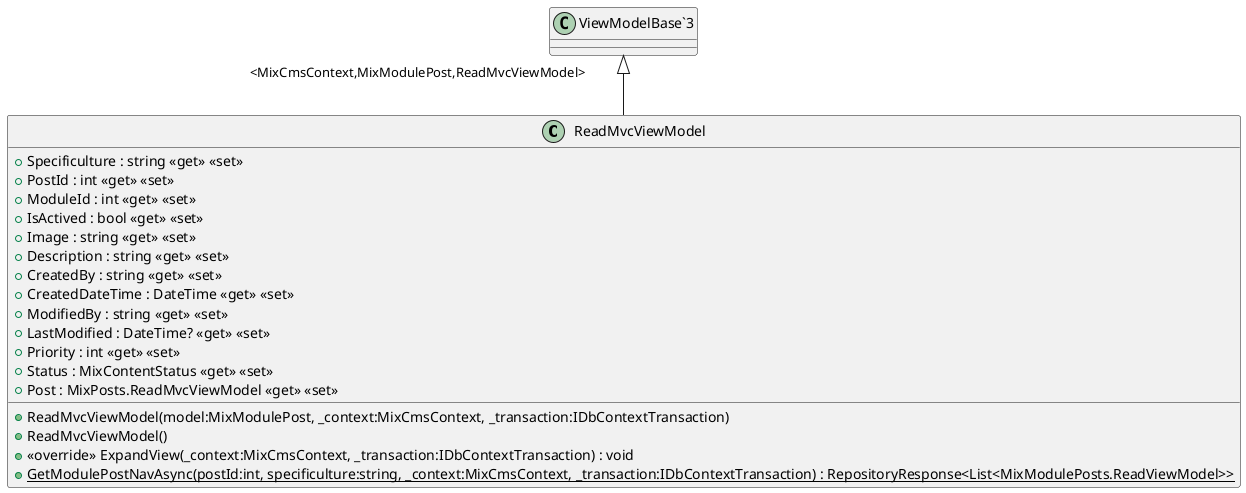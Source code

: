 @startuml
class ReadMvcViewModel {
    + ReadMvcViewModel(model:MixModulePost, _context:MixCmsContext, _transaction:IDbContextTransaction)
    + ReadMvcViewModel()
    + Specificulture : string <<get>> <<set>>
    + PostId : int <<get>> <<set>>
    + ModuleId : int <<get>> <<set>>
    + IsActived : bool <<get>> <<set>>
    + Image : string <<get>> <<set>>
    + Description : string <<get>> <<set>>
    + CreatedBy : string <<get>> <<set>>
    + CreatedDateTime : DateTime <<get>> <<set>>
    + ModifiedBy : string <<get>> <<set>>
    + LastModified : DateTime? <<get>> <<set>>
    + Priority : int <<get>> <<set>>
    + Status : MixContentStatus <<get>> <<set>>
    + Post : MixPosts.ReadMvcViewModel <<get>> <<set>>
    + <<override>> ExpandView(_context:MixCmsContext, _transaction:IDbContextTransaction) : void
    + {static} GetModulePostNavAsync(postId:int, specificulture:string, _context:MixCmsContext, _transaction:IDbContextTransaction) : RepositoryResponse<List<MixModulePosts.ReadViewModel>>
}
"ViewModelBase`3" "<MixCmsContext,MixModulePost,ReadMvcViewModel>" <|-- ReadMvcViewModel
@enduml
